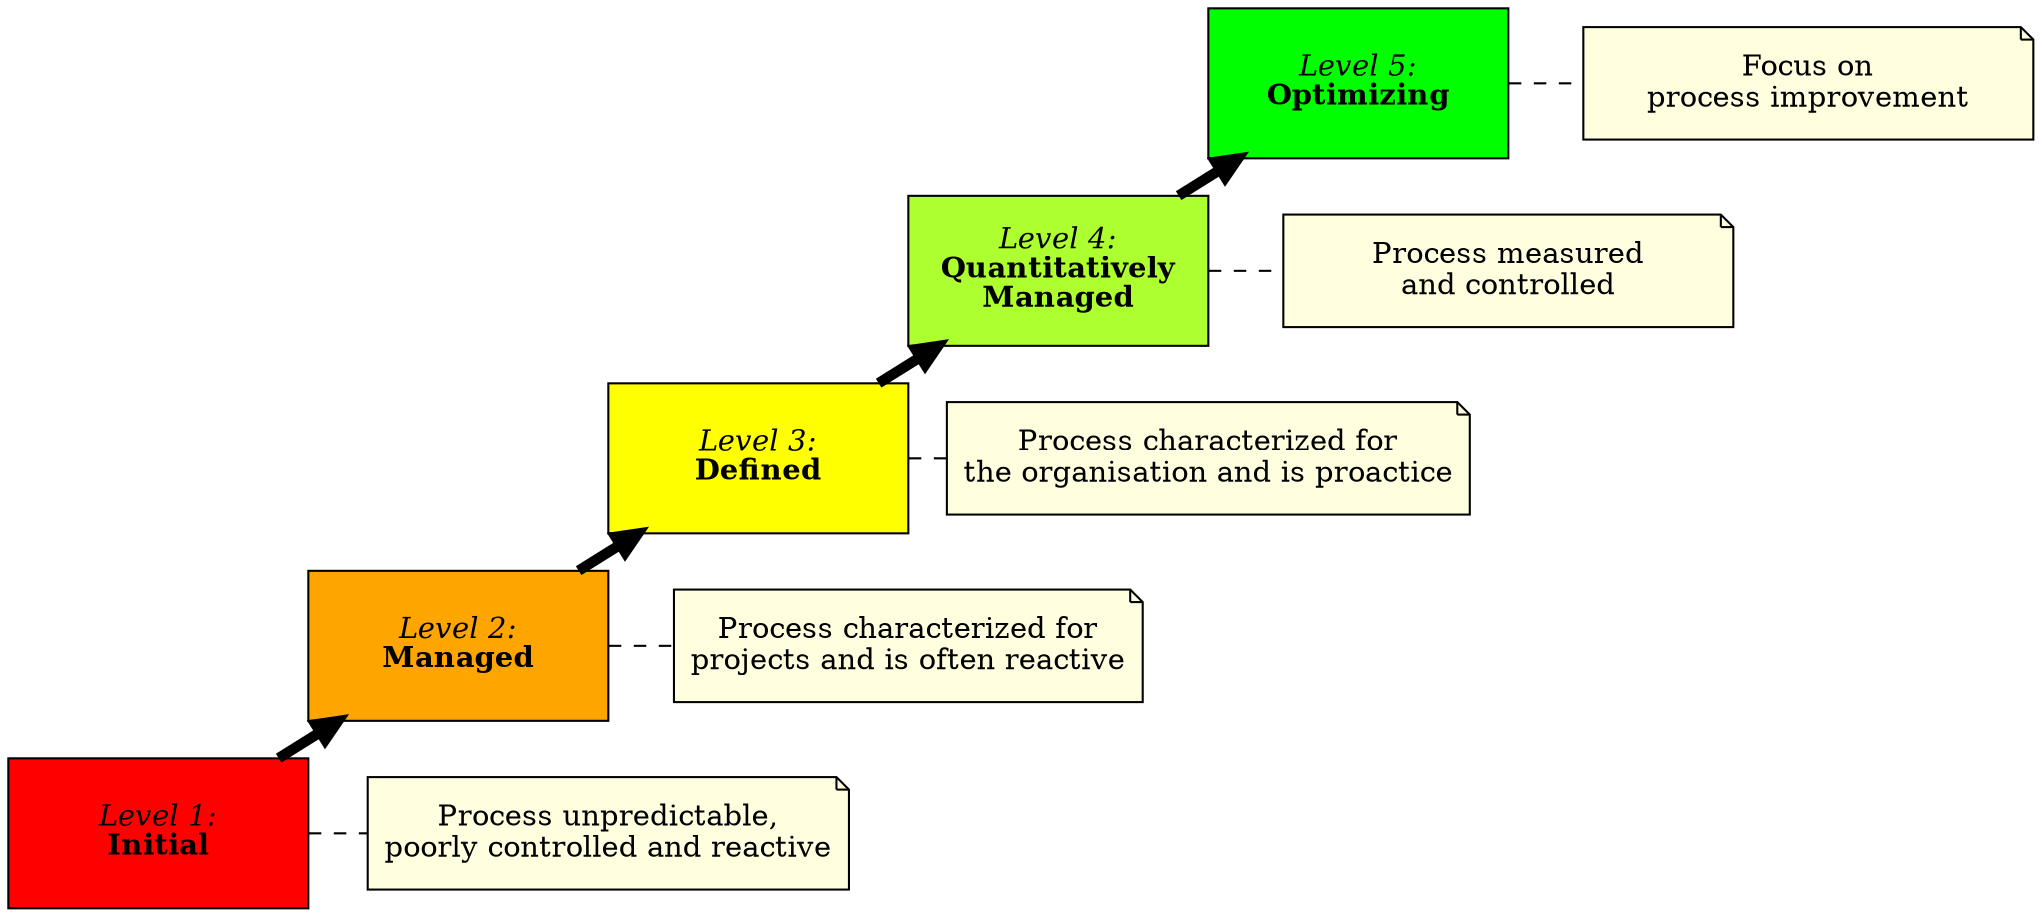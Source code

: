 graph cmmi {
  layout="neato";
  rankdir=BT;
  splines=polyline

  node[shape=box
       style=filled
       height=1.0
       pin=true
  ];
  edge[splines=polyline]

  l1 [pos="0.00,0.00" label=<<I>Level 1:</I><BR/><B>Initial</B>> fillcolor=red shape=box width=2];
  l2 [pos="2.00,1.25" label=<<I>Level 2:</I><BR/><B>Managed</B>>  fillcolor=orange shape=box width=2];
  l3 [pos="4.00,2.50" label=<<I>Level 3:</I><BR/><B>Defined</B>>  fillcolor=yellow shape=box width=2];
  l4 [pos="6.00,3.75" label=<<I>Level 4:</I><BR/><B>Quantitatively<BR/>Managed</B>>  fillcolor=greenyellow shape=box width=2];
  l5 [pos="8.00,5.00" label=<<I>Level 5:</I><BR/><B>Optimizing</B>>  fillcolor=green shape=box width=2];

  l1c [pos="03.00,0.00" label="Process unpredictable,\npoorly controlled and reactive" shape=note  fillcolor=lightyellow width=3 height=0.75];
  l2c [pos="05.00,1.25" label="Process characterized for\nprojects and is often reactive" shape=note  fillcolor=lightyellow width=3 height=0.75];
  l3c [pos="07.00,2.50" label="Process characterized for\nthe organisation and is proactice" shape=note  fillcolor=lightyellow width=3 height=0.75];
  l4c [pos="09.00,3.75" label="Process measured\nand controlled" shape=note  fillcolor=lightyellow width=3 height=0.75];
  l5c [pos="11.00,5.00" label="Focus on\nprocess improvement" shape=note  fillcolor=lightyellow width=3 height=0.75];

  l1 -- l2 [dir=forward penwidth=5];
  l2 -- l3 [dir=forward penwidth=5];
  l3 -- l4 [dir=forward penwidth=5];
  l4 -- l5 [dir=forward penwidth=5];

  l1 -- l1c [style=dashed];
  l2 -- l2c [style=dashed];
  l3 -- l3c [style=dashed];
  l4 -- l4c [style=dashed];
  l5 -- l5c [style=dashed];

  {rank = same; l1; l1c;}
  {rank = same; l2; l2c;}
  {rank = same; l3; l3c;}
  {rank = same; l4; l4c;}
  {rank = same; l5; l5c;}
}
